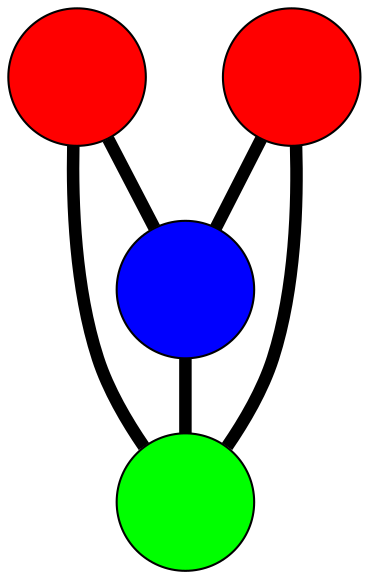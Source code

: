 graph G {
	graph [bb="-79.244,-108.79,76.026,101.49",
		overlap=false,
		sep=0.0,
		splines=true
	];
	node [color=black,
		fixedsize=true,
		fontname="Latin Modern Math",
		fontsize=42,
		height=.92,
		label="\N",
		penwidth=1,
		shape=circle,
		width=.92
	];
	edge [color=black,
		penwidth=6,
		style=bold
	];
	0	 [fillcolor=red,
		height=0.91667,
		label="",
		pos="-32.941,-75.791",
		style=filled,
		width=0.91667];
	2	 [fillcolor=blue,
		height=0.91667,
		label="",
		pos="43.026,-33.355",
		style=filled,
		width=0.91667];
	0 -- 2	 [pos="-3.7878,-59.505 2.07,-56.233 8.2245,-52.795 14.075,-49.527"];
	3	 [fillcolor=green,
		height=0.91667,
		label="",
		pos="36.16,40.652",
		style=filled,
		width=0.91667];
	0 -- 3	 [pos="-16.037,-47.306 -5.3293,-29.261 8.4701,-6.0076 19.191,12.058"];
	1	 [fillcolor=red,
		height=0.91667,
		label="",
		pos="-46.244,68.493",
		style=filled,
		width=0.91667];
	1 -- 2	 [pos="-24.406,43.578 -10.573,27.796 7.2543,7.4568 21.104,-8.3443"];
	1 -- 3	 [pos="-14.62,57.809 -8.266,55.662 -1.59,53.407 4.7567,51.262"];
	2 -- 3	 [pos="39.954,-0.24751 39.711,2.3695 39.466,5.0129 39.223,7.6294"];
}
